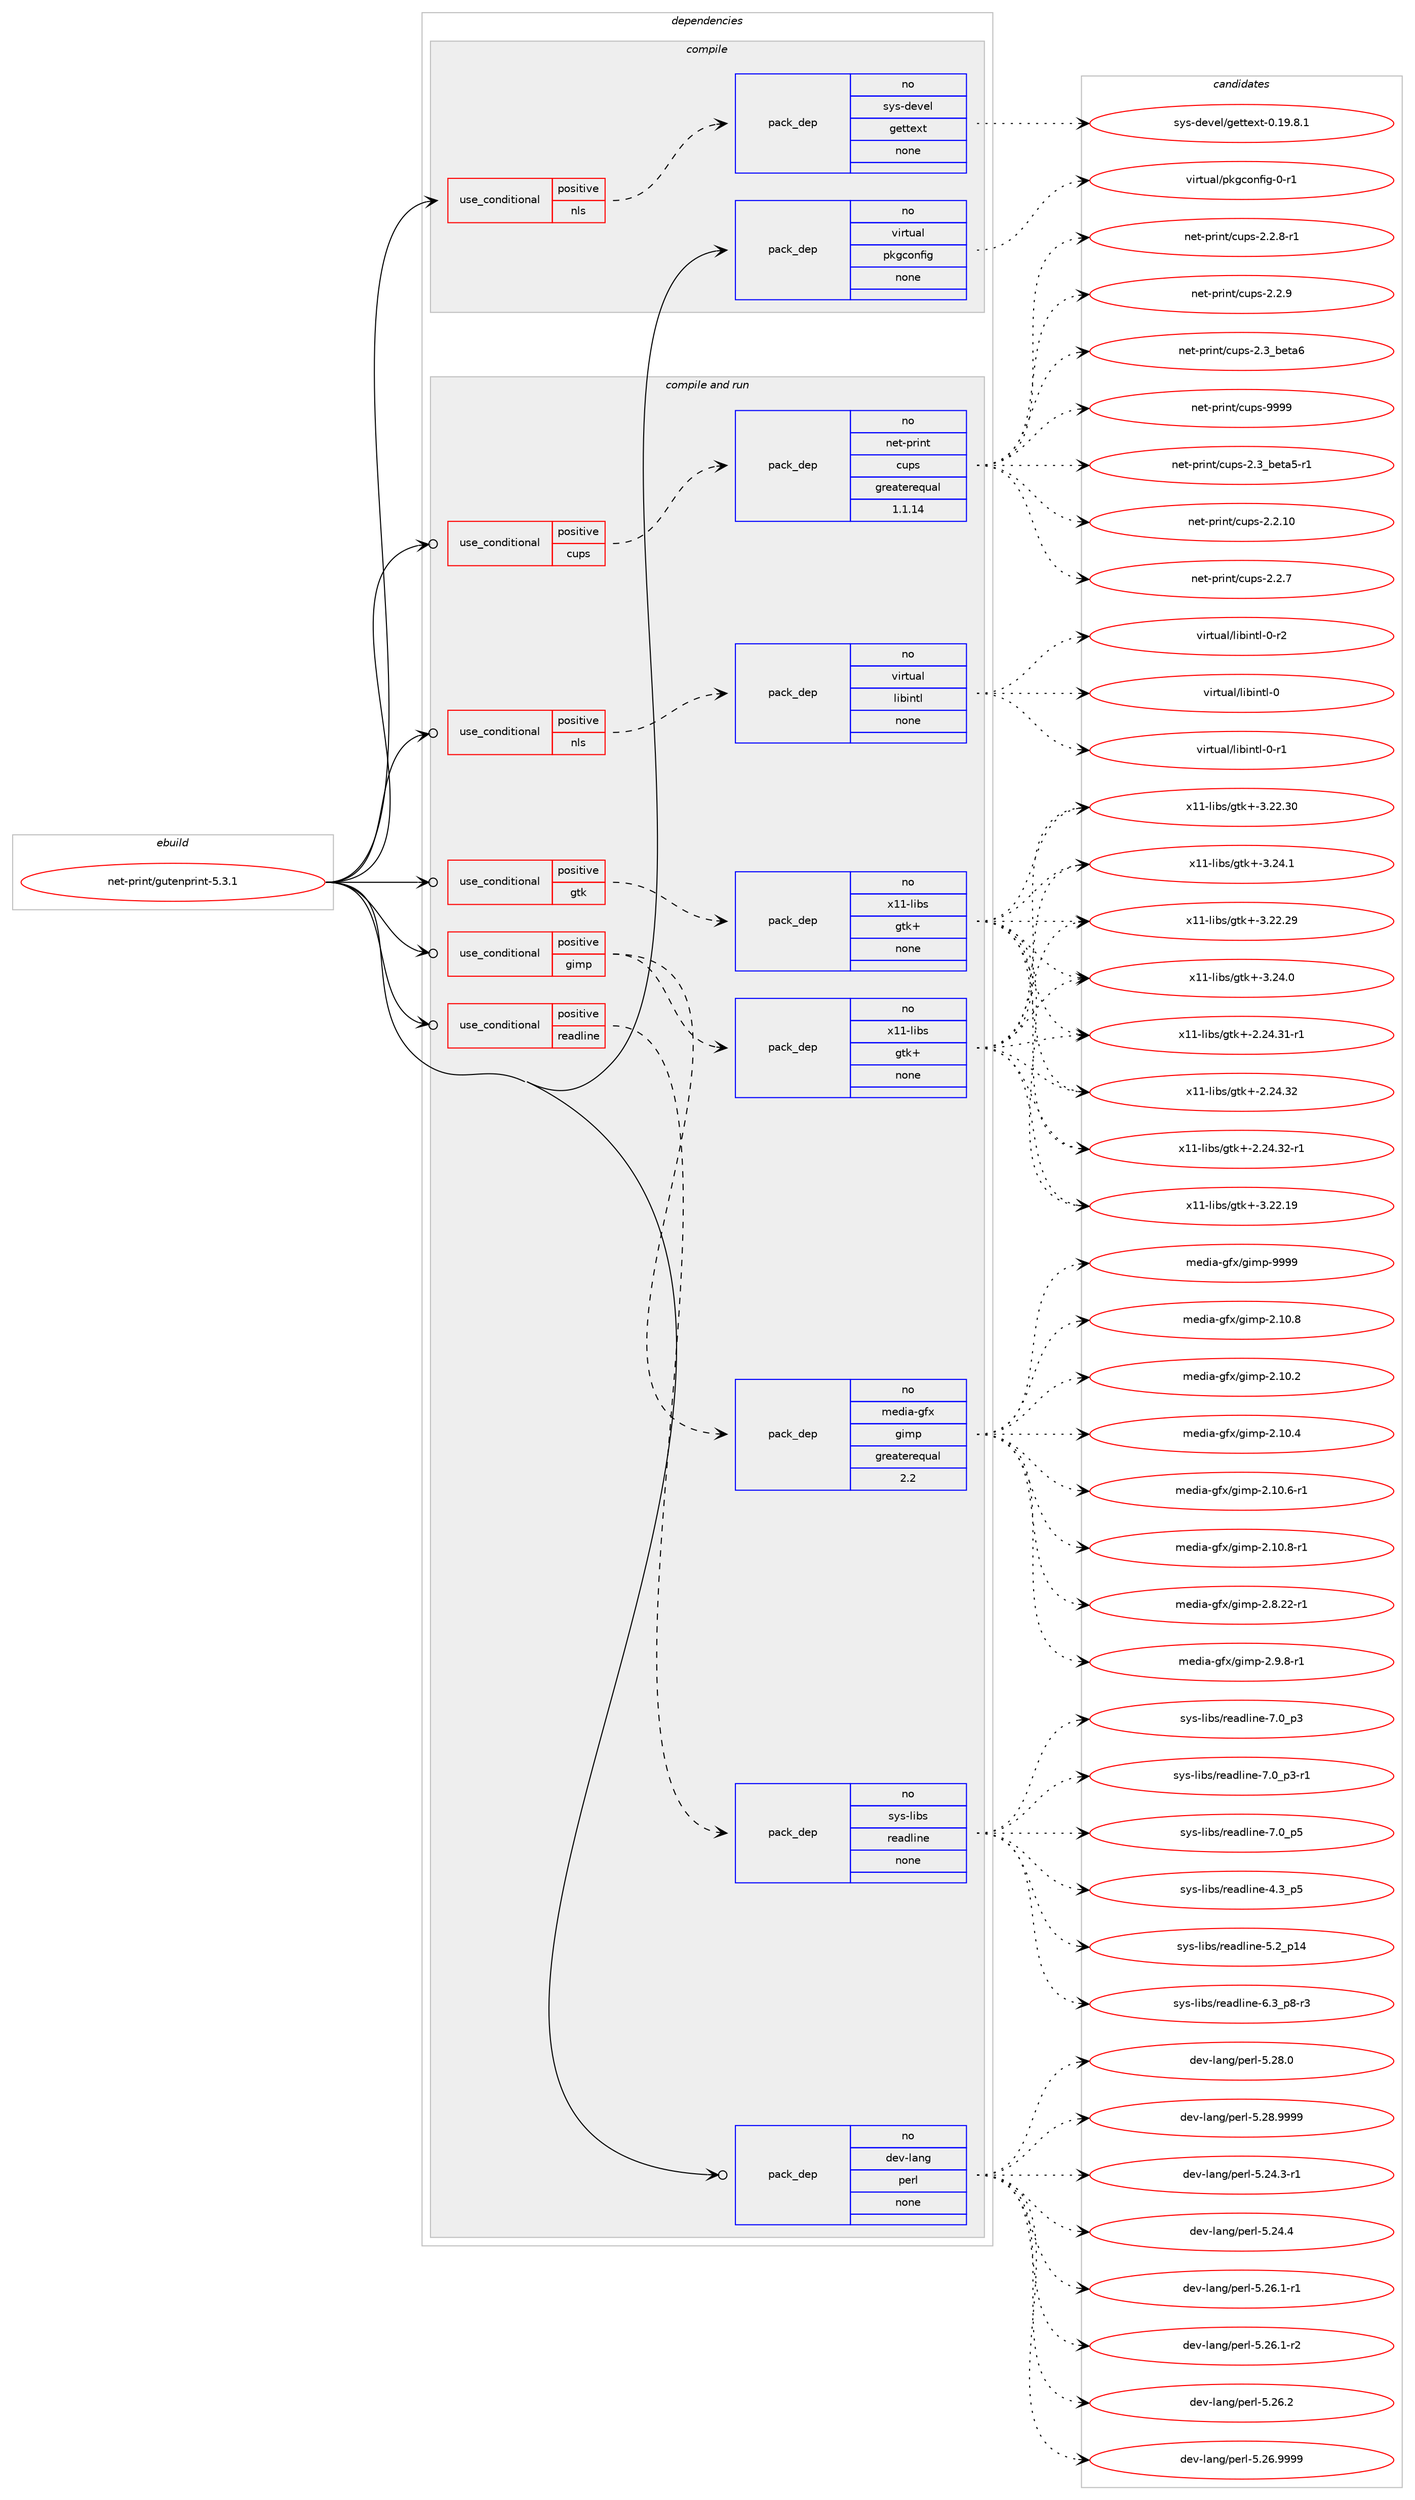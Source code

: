 digraph prolog {

# *************
# Graph options
# *************

newrank=true;
concentrate=true;
compound=true;
graph [rankdir=LR,fontname=Helvetica,fontsize=10,ranksep=1.5];#, ranksep=2.5, nodesep=0.2];
edge  [arrowhead=vee];
node  [fontname=Helvetica,fontsize=10];

# **********
# The ebuild
# **********

subgraph cluster_leftcol {
color=gray;
rank=same;
label=<<i>ebuild</i>>;
id [label="net-print/gutenprint-5.3.1", color=red, width=4, href="../net-print/gutenprint-5.3.1.svg"];
}

# ****************
# The dependencies
# ****************

subgraph cluster_midcol {
color=gray;
label=<<i>dependencies</i>>;
subgraph cluster_compile {
fillcolor="#eeeeee";
style=filled;
label=<<i>compile</i>>;
subgraph cond1053 {
dependency5483 [label=<<TABLE BORDER="0" CELLBORDER="1" CELLSPACING="0" CELLPADDING="4"><TR><TD ROWSPAN="3" CELLPADDING="10">use_conditional</TD></TR><TR><TD>positive</TD></TR><TR><TD>nls</TD></TR></TABLE>>, shape=none, color=red];
subgraph pack4294 {
dependency5484 [label=<<TABLE BORDER="0" CELLBORDER="1" CELLSPACING="0" CELLPADDING="4" WIDTH="220"><TR><TD ROWSPAN="6" CELLPADDING="30">pack_dep</TD></TR><TR><TD WIDTH="110">no</TD></TR><TR><TD>sys-devel</TD></TR><TR><TD>gettext</TD></TR><TR><TD>none</TD></TR><TR><TD></TD></TR></TABLE>>, shape=none, color=blue];
}
dependency5483:e -> dependency5484:w [weight=20,style="dashed",arrowhead="vee"];
}
id:e -> dependency5483:w [weight=20,style="solid",arrowhead="vee"];
subgraph pack4295 {
dependency5485 [label=<<TABLE BORDER="0" CELLBORDER="1" CELLSPACING="0" CELLPADDING="4" WIDTH="220"><TR><TD ROWSPAN="6" CELLPADDING="30">pack_dep</TD></TR><TR><TD WIDTH="110">no</TD></TR><TR><TD>virtual</TD></TR><TR><TD>pkgconfig</TD></TR><TR><TD>none</TD></TR><TR><TD></TD></TR></TABLE>>, shape=none, color=blue];
}
id:e -> dependency5485:w [weight=20,style="solid",arrowhead="vee"];
}
subgraph cluster_compileandrun {
fillcolor="#eeeeee";
style=filled;
label=<<i>compile and run</i>>;
subgraph cond1054 {
dependency5486 [label=<<TABLE BORDER="0" CELLBORDER="1" CELLSPACING="0" CELLPADDING="4"><TR><TD ROWSPAN="3" CELLPADDING="10">use_conditional</TD></TR><TR><TD>positive</TD></TR><TR><TD>cups</TD></TR></TABLE>>, shape=none, color=red];
subgraph pack4296 {
dependency5487 [label=<<TABLE BORDER="0" CELLBORDER="1" CELLSPACING="0" CELLPADDING="4" WIDTH="220"><TR><TD ROWSPAN="6" CELLPADDING="30">pack_dep</TD></TR><TR><TD WIDTH="110">no</TD></TR><TR><TD>net-print</TD></TR><TR><TD>cups</TD></TR><TR><TD>greaterequal</TD></TR><TR><TD>1.1.14</TD></TR></TABLE>>, shape=none, color=blue];
}
dependency5486:e -> dependency5487:w [weight=20,style="dashed",arrowhead="vee"];
}
id:e -> dependency5486:w [weight=20,style="solid",arrowhead="odotvee"];
subgraph cond1055 {
dependency5488 [label=<<TABLE BORDER="0" CELLBORDER="1" CELLSPACING="0" CELLPADDING="4"><TR><TD ROWSPAN="3" CELLPADDING="10">use_conditional</TD></TR><TR><TD>positive</TD></TR><TR><TD>gimp</TD></TR></TABLE>>, shape=none, color=red];
subgraph pack4297 {
dependency5489 [label=<<TABLE BORDER="0" CELLBORDER="1" CELLSPACING="0" CELLPADDING="4" WIDTH="220"><TR><TD ROWSPAN="6" CELLPADDING="30">pack_dep</TD></TR><TR><TD WIDTH="110">no</TD></TR><TR><TD>media-gfx</TD></TR><TR><TD>gimp</TD></TR><TR><TD>greaterequal</TD></TR><TR><TD>2.2</TD></TR></TABLE>>, shape=none, color=blue];
}
dependency5488:e -> dependency5489:w [weight=20,style="dashed",arrowhead="vee"];
subgraph pack4298 {
dependency5490 [label=<<TABLE BORDER="0" CELLBORDER="1" CELLSPACING="0" CELLPADDING="4" WIDTH="220"><TR><TD ROWSPAN="6" CELLPADDING="30">pack_dep</TD></TR><TR><TD WIDTH="110">no</TD></TR><TR><TD>x11-libs</TD></TR><TR><TD>gtk+</TD></TR><TR><TD>none</TD></TR><TR><TD></TD></TR></TABLE>>, shape=none, color=blue];
}
dependency5488:e -> dependency5490:w [weight=20,style="dashed",arrowhead="vee"];
}
id:e -> dependency5488:w [weight=20,style="solid",arrowhead="odotvee"];
subgraph cond1056 {
dependency5491 [label=<<TABLE BORDER="0" CELLBORDER="1" CELLSPACING="0" CELLPADDING="4"><TR><TD ROWSPAN="3" CELLPADDING="10">use_conditional</TD></TR><TR><TD>positive</TD></TR><TR><TD>gtk</TD></TR></TABLE>>, shape=none, color=red];
subgraph pack4299 {
dependency5492 [label=<<TABLE BORDER="0" CELLBORDER="1" CELLSPACING="0" CELLPADDING="4" WIDTH="220"><TR><TD ROWSPAN="6" CELLPADDING="30">pack_dep</TD></TR><TR><TD WIDTH="110">no</TD></TR><TR><TD>x11-libs</TD></TR><TR><TD>gtk+</TD></TR><TR><TD>none</TD></TR><TR><TD></TD></TR></TABLE>>, shape=none, color=blue];
}
dependency5491:e -> dependency5492:w [weight=20,style="dashed",arrowhead="vee"];
}
id:e -> dependency5491:w [weight=20,style="solid",arrowhead="odotvee"];
subgraph cond1057 {
dependency5493 [label=<<TABLE BORDER="0" CELLBORDER="1" CELLSPACING="0" CELLPADDING="4"><TR><TD ROWSPAN="3" CELLPADDING="10">use_conditional</TD></TR><TR><TD>positive</TD></TR><TR><TD>nls</TD></TR></TABLE>>, shape=none, color=red];
subgraph pack4300 {
dependency5494 [label=<<TABLE BORDER="0" CELLBORDER="1" CELLSPACING="0" CELLPADDING="4" WIDTH="220"><TR><TD ROWSPAN="6" CELLPADDING="30">pack_dep</TD></TR><TR><TD WIDTH="110">no</TD></TR><TR><TD>virtual</TD></TR><TR><TD>libintl</TD></TR><TR><TD>none</TD></TR><TR><TD></TD></TR></TABLE>>, shape=none, color=blue];
}
dependency5493:e -> dependency5494:w [weight=20,style="dashed",arrowhead="vee"];
}
id:e -> dependency5493:w [weight=20,style="solid",arrowhead="odotvee"];
subgraph cond1058 {
dependency5495 [label=<<TABLE BORDER="0" CELLBORDER="1" CELLSPACING="0" CELLPADDING="4"><TR><TD ROWSPAN="3" CELLPADDING="10">use_conditional</TD></TR><TR><TD>positive</TD></TR><TR><TD>readline</TD></TR></TABLE>>, shape=none, color=red];
subgraph pack4301 {
dependency5496 [label=<<TABLE BORDER="0" CELLBORDER="1" CELLSPACING="0" CELLPADDING="4" WIDTH="220"><TR><TD ROWSPAN="6" CELLPADDING="30">pack_dep</TD></TR><TR><TD WIDTH="110">no</TD></TR><TR><TD>sys-libs</TD></TR><TR><TD>readline</TD></TR><TR><TD>none</TD></TR><TR><TD></TD></TR></TABLE>>, shape=none, color=blue];
}
dependency5495:e -> dependency5496:w [weight=20,style="dashed",arrowhead="vee"];
}
id:e -> dependency5495:w [weight=20,style="solid",arrowhead="odotvee"];
subgraph pack4302 {
dependency5497 [label=<<TABLE BORDER="0" CELLBORDER="1" CELLSPACING="0" CELLPADDING="4" WIDTH="220"><TR><TD ROWSPAN="6" CELLPADDING="30">pack_dep</TD></TR><TR><TD WIDTH="110">no</TD></TR><TR><TD>dev-lang</TD></TR><TR><TD>perl</TD></TR><TR><TD>none</TD></TR><TR><TD></TD></TR></TABLE>>, shape=none, color=blue];
}
id:e -> dependency5497:w [weight=20,style="solid",arrowhead="odotvee"];
}
subgraph cluster_run {
fillcolor="#eeeeee";
style=filled;
label=<<i>run</i>>;
}
}

# **************
# The candidates
# **************

subgraph cluster_choices {
rank=same;
color=gray;
label=<<i>candidates</i>>;

subgraph choice4294 {
color=black;
nodesep=1;
choice1151211154510010111810110847103101116116101120116454846495746564649 [label="sys-devel/gettext-0.19.8.1", color=red, width=4,href="../sys-devel/gettext-0.19.8.1.svg"];
dependency5484:e -> choice1151211154510010111810110847103101116116101120116454846495746564649:w [style=dotted,weight="100"];
}
subgraph choice4295 {
color=black;
nodesep=1;
choice11810511411611797108471121071039911111010210510345484511449 [label="virtual/pkgconfig-0-r1", color=red, width=4,href="../virtual/pkgconfig-0-r1.svg"];
dependency5485:e -> choice11810511411611797108471121071039911111010210510345484511449:w [style=dotted,weight="100"];
}
subgraph choice4296 {
color=black;
nodesep=1;
choice11010111645112114105110116479911711211545504651959810111697534511449 [label="net-print/cups-2.3_beta5-r1", color=red, width=4,href="../net-print/cups-2.3_beta5-r1.svg"];
choice11010111645112114105110116479911711211545504650464948 [label="net-print/cups-2.2.10", color=red, width=4,href="../net-print/cups-2.2.10.svg"];
choice110101116451121141051101164799117112115455046504655 [label="net-print/cups-2.2.7", color=red, width=4,href="../net-print/cups-2.2.7.svg"];
choice1101011164511211410511011647991171121154550465046564511449 [label="net-print/cups-2.2.8-r1", color=red, width=4,href="../net-print/cups-2.2.8-r1.svg"];
choice110101116451121141051101164799117112115455046504657 [label="net-print/cups-2.2.9", color=red, width=4,href="../net-print/cups-2.2.9.svg"];
choice1101011164511211410511011647991171121154550465195981011169754 [label="net-print/cups-2.3_beta6", color=red, width=4,href="../net-print/cups-2.3_beta6.svg"];
choice1101011164511211410511011647991171121154557575757 [label="net-print/cups-9999", color=red, width=4,href="../net-print/cups-9999.svg"];
dependency5487:e -> choice11010111645112114105110116479911711211545504651959810111697534511449:w [style=dotted,weight="100"];
dependency5487:e -> choice11010111645112114105110116479911711211545504650464948:w [style=dotted,weight="100"];
dependency5487:e -> choice110101116451121141051101164799117112115455046504655:w [style=dotted,weight="100"];
dependency5487:e -> choice1101011164511211410511011647991171121154550465046564511449:w [style=dotted,weight="100"];
dependency5487:e -> choice110101116451121141051101164799117112115455046504657:w [style=dotted,weight="100"];
dependency5487:e -> choice1101011164511211410511011647991171121154550465195981011169754:w [style=dotted,weight="100"];
dependency5487:e -> choice1101011164511211410511011647991171121154557575757:w [style=dotted,weight="100"];
}
subgraph choice4297 {
color=black;
nodesep=1;
choice10910110010597451031021204710310510911245504649484656 [label="media-gfx/gimp-2.10.8", color=red, width=4,href="../media-gfx/gimp-2.10.8.svg"];
choice10910110010597451031021204710310510911245504649484650 [label="media-gfx/gimp-2.10.2", color=red, width=4,href="../media-gfx/gimp-2.10.2.svg"];
choice10910110010597451031021204710310510911245504649484652 [label="media-gfx/gimp-2.10.4", color=red, width=4,href="../media-gfx/gimp-2.10.4.svg"];
choice109101100105974510310212047103105109112455046494846544511449 [label="media-gfx/gimp-2.10.6-r1", color=red, width=4,href="../media-gfx/gimp-2.10.6-r1.svg"];
choice109101100105974510310212047103105109112455046494846564511449 [label="media-gfx/gimp-2.10.8-r1", color=red, width=4,href="../media-gfx/gimp-2.10.8-r1.svg"];
choice109101100105974510310212047103105109112455046564650504511449 [label="media-gfx/gimp-2.8.22-r1", color=red, width=4,href="../media-gfx/gimp-2.8.22-r1.svg"];
choice1091011001059745103102120471031051091124550465746564511449 [label="media-gfx/gimp-2.9.8-r1", color=red, width=4,href="../media-gfx/gimp-2.9.8-r1.svg"];
choice1091011001059745103102120471031051091124557575757 [label="media-gfx/gimp-9999", color=red, width=4,href="../media-gfx/gimp-9999.svg"];
dependency5489:e -> choice10910110010597451031021204710310510911245504649484656:w [style=dotted,weight="100"];
dependency5489:e -> choice10910110010597451031021204710310510911245504649484650:w [style=dotted,weight="100"];
dependency5489:e -> choice10910110010597451031021204710310510911245504649484652:w [style=dotted,weight="100"];
dependency5489:e -> choice109101100105974510310212047103105109112455046494846544511449:w [style=dotted,weight="100"];
dependency5489:e -> choice109101100105974510310212047103105109112455046494846564511449:w [style=dotted,weight="100"];
dependency5489:e -> choice109101100105974510310212047103105109112455046564650504511449:w [style=dotted,weight="100"];
dependency5489:e -> choice1091011001059745103102120471031051091124550465746564511449:w [style=dotted,weight="100"];
dependency5489:e -> choice1091011001059745103102120471031051091124557575757:w [style=dotted,weight="100"];
}
subgraph choice4298 {
color=black;
nodesep=1;
choice1204949451081059811547103116107434551465050465057 [label="x11-libs/gtk+-3.22.29", color=red, width=4,href="../x11-libs/gtk+-3.22.29.svg"];
choice12049494510810598115471031161074345514650524648 [label="x11-libs/gtk+-3.24.0", color=red, width=4,href="../x11-libs/gtk+-3.24.0.svg"];
choice12049494510810598115471031161074345504650524651494511449 [label="x11-libs/gtk+-2.24.31-r1", color=red, width=4,href="../x11-libs/gtk+-2.24.31-r1.svg"];
choice1204949451081059811547103116107434550465052465150 [label="x11-libs/gtk+-2.24.32", color=red, width=4,href="../x11-libs/gtk+-2.24.32.svg"];
choice12049494510810598115471031161074345504650524651504511449 [label="x11-libs/gtk+-2.24.32-r1", color=red, width=4,href="../x11-libs/gtk+-2.24.32-r1.svg"];
choice1204949451081059811547103116107434551465050464957 [label="x11-libs/gtk+-3.22.19", color=red, width=4,href="../x11-libs/gtk+-3.22.19.svg"];
choice1204949451081059811547103116107434551465050465148 [label="x11-libs/gtk+-3.22.30", color=red, width=4,href="../x11-libs/gtk+-3.22.30.svg"];
choice12049494510810598115471031161074345514650524649 [label="x11-libs/gtk+-3.24.1", color=red, width=4,href="../x11-libs/gtk+-3.24.1.svg"];
dependency5490:e -> choice1204949451081059811547103116107434551465050465057:w [style=dotted,weight="100"];
dependency5490:e -> choice12049494510810598115471031161074345514650524648:w [style=dotted,weight="100"];
dependency5490:e -> choice12049494510810598115471031161074345504650524651494511449:w [style=dotted,weight="100"];
dependency5490:e -> choice1204949451081059811547103116107434550465052465150:w [style=dotted,weight="100"];
dependency5490:e -> choice12049494510810598115471031161074345504650524651504511449:w [style=dotted,weight="100"];
dependency5490:e -> choice1204949451081059811547103116107434551465050464957:w [style=dotted,weight="100"];
dependency5490:e -> choice1204949451081059811547103116107434551465050465148:w [style=dotted,weight="100"];
dependency5490:e -> choice12049494510810598115471031161074345514650524649:w [style=dotted,weight="100"];
}
subgraph choice4299 {
color=black;
nodesep=1;
choice1204949451081059811547103116107434551465050465057 [label="x11-libs/gtk+-3.22.29", color=red, width=4,href="../x11-libs/gtk+-3.22.29.svg"];
choice12049494510810598115471031161074345514650524648 [label="x11-libs/gtk+-3.24.0", color=red, width=4,href="../x11-libs/gtk+-3.24.0.svg"];
choice12049494510810598115471031161074345504650524651494511449 [label="x11-libs/gtk+-2.24.31-r1", color=red, width=4,href="../x11-libs/gtk+-2.24.31-r1.svg"];
choice1204949451081059811547103116107434550465052465150 [label="x11-libs/gtk+-2.24.32", color=red, width=4,href="../x11-libs/gtk+-2.24.32.svg"];
choice12049494510810598115471031161074345504650524651504511449 [label="x11-libs/gtk+-2.24.32-r1", color=red, width=4,href="../x11-libs/gtk+-2.24.32-r1.svg"];
choice1204949451081059811547103116107434551465050464957 [label="x11-libs/gtk+-3.22.19", color=red, width=4,href="../x11-libs/gtk+-3.22.19.svg"];
choice1204949451081059811547103116107434551465050465148 [label="x11-libs/gtk+-3.22.30", color=red, width=4,href="../x11-libs/gtk+-3.22.30.svg"];
choice12049494510810598115471031161074345514650524649 [label="x11-libs/gtk+-3.24.1", color=red, width=4,href="../x11-libs/gtk+-3.24.1.svg"];
dependency5492:e -> choice1204949451081059811547103116107434551465050465057:w [style=dotted,weight="100"];
dependency5492:e -> choice12049494510810598115471031161074345514650524648:w [style=dotted,weight="100"];
dependency5492:e -> choice12049494510810598115471031161074345504650524651494511449:w [style=dotted,weight="100"];
dependency5492:e -> choice1204949451081059811547103116107434550465052465150:w [style=dotted,weight="100"];
dependency5492:e -> choice12049494510810598115471031161074345504650524651504511449:w [style=dotted,weight="100"];
dependency5492:e -> choice1204949451081059811547103116107434551465050464957:w [style=dotted,weight="100"];
dependency5492:e -> choice1204949451081059811547103116107434551465050465148:w [style=dotted,weight="100"];
dependency5492:e -> choice12049494510810598115471031161074345514650524649:w [style=dotted,weight="100"];
}
subgraph choice4300 {
color=black;
nodesep=1;
choice1181051141161179710847108105981051101161084548 [label="virtual/libintl-0", color=red, width=4,href="../virtual/libintl-0.svg"];
choice11810511411611797108471081059810511011610845484511449 [label="virtual/libintl-0-r1", color=red, width=4,href="../virtual/libintl-0-r1.svg"];
choice11810511411611797108471081059810511011610845484511450 [label="virtual/libintl-0-r2", color=red, width=4,href="../virtual/libintl-0-r2.svg"];
dependency5494:e -> choice1181051141161179710847108105981051101161084548:w [style=dotted,weight="100"];
dependency5494:e -> choice11810511411611797108471081059810511011610845484511449:w [style=dotted,weight="100"];
dependency5494:e -> choice11810511411611797108471081059810511011610845484511450:w [style=dotted,weight="100"];
}
subgraph choice4301 {
color=black;
nodesep=1;
choice11512111545108105981154711410197100108105110101455246519511253 [label="sys-libs/readline-4.3_p5", color=red, width=4,href="../sys-libs/readline-4.3_p5.svg"];
choice1151211154510810598115471141019710010810511010145534650951124952 [label="sys-libs/readline-5.2_p14", color=red, width=4,href="../sys-libs/readline-5.2_p14.svg"];
choice115121115451081059811547114101971001081051101014554465195112564511451 [label="sys-libs/readline-6.3_p8-r3", color=red, width=4,href="../sys-libs/readline-6.3_p8-r3.svg"];
choice11512111545108105981154711410197100108105110101455546489511251 [label="sys-libs/readline-7.0_p3", color=red, width=4,href="../sys-libs/readline-7.0_p3.svg"];
choice115121115451081059811547114101971001081051101014555464895112514511449 [label="sys-libs/readline-7.0_p3-r1", color=red, width=4,href="../sys-libs/readline-7.0_p3-r1.svg"];
choice11512111545108105981154711410197100108105110101455546489511253 [label="sys-libs/readline-7.0_p5", color=red, width=4,href="../sys-libs/readline-7.0_p5.svg"];
dependency5496:e -> choice11512111545108105981154711410197100108105110101455246519511253:w [style=dotted,weight="100"];
dependency5496:e -> choice1151211154510810598115471141019710010810511010145534650951124952:w [style=dotted,weight="100"];
dependency5496:e -> choice115121115451081059811547114101971001081051101014554465195112564511451:w [style=dotted,weight="100"];
dependency5496:e -> choice11512111545108105981154711410197100108105110101455546489511251:w [style=dotted,weight="100"];
dependency5496:e -> choice115121115451081059811547114101971001081051101014555464895112514511449:w [style=dotted,weight="100"];
dependency5496:e -> choice11512111545108105981154711410197100108105110101455546489511253:w [style=dotted,weight="100"];
}
subgraph choice4302 {
color=black;
nodesep=1;
choice100101118451089711010347112101114108455346505246514511449 [label="dev-lang/perl-5.24.3-r1", color=red, width=4,href="../dev-lang/perl-5.24.3-r1.svg"];
choice10010111845108971101034711210111410845534650524652 [label="dev-lang/perl-5.24.4", color=red, width=4,href="../dev-lang/perl-5.24.4.svg"];
choice100101118451089711010347112101114108455346505446494511449 [label="dev-lang/perl-5.26.1-r1", color=red, width=4,href="../dev-lang/perl-5.26.1-r1.svg"];
choice100101118451089711010347112101114108455346505446494511450 [label="dev-lang/perl-5.26.1-r2", color=red, width=4,href="../dev-lang/perl-5.26.1-r2.svg"];
choice10010111845108971101034711210111410845534650544650 [label="dev-lang/perl-5.26.2", color=red, width=4,href="../dev-lang/perl-5.26.2.svg"];
choice10010111845108971101034711210111410845534650544657575757 [label="dev-lang/perl-5.26.9999", color=red, width=4,href="../dev-lang/perl-5.26.9999.svg"];
choice10010111845108971101034711210111410845534650564648 [label="dev-lang/perl-5.28.0", color=red, width=4,href="../dev-lang/perl-5.28.0.svg"];
choice10010111845108971101034711210111410845534650564657575757 [label="dev-lang/perl-5.28.9999", color=red, width=4,href="../dev-lang/perl-5.28.9999.svg"];
dependency5497:e -> choice100101118451089711010347112101114108455346505246514511449:w [style=dotted,weight="100"];
dependency5497:e -> choice10010111845108971101034711210111410845534650524652:w [style=dotted,weight="100"];
dependency5497:e -> choice100101118451089711010347112101114108455346505446494511449:w [style=dotted,weight="100"];
dependency5497:e -> choice100101118451089711010347112101114108455346505446494511450:w [style=dotted,weight="100"];
dependency5497:e -> choice10010111845108971101034711210111410845534650544650:w [style=dotted,weight="100"];
dependency5497:e -> choice10010111845108971101034711210111410845534650544657575757:w [style=dotted,weight="100"];
dependency5497:e -> choice10010111845108971101034711210111410845534650564648:w [style=dotted,weight="100"];
dependency5497:e -> choice10010111845108971101034711210111410845534650564657575757:w [style=dotted,weight="100"];
}
}

}
